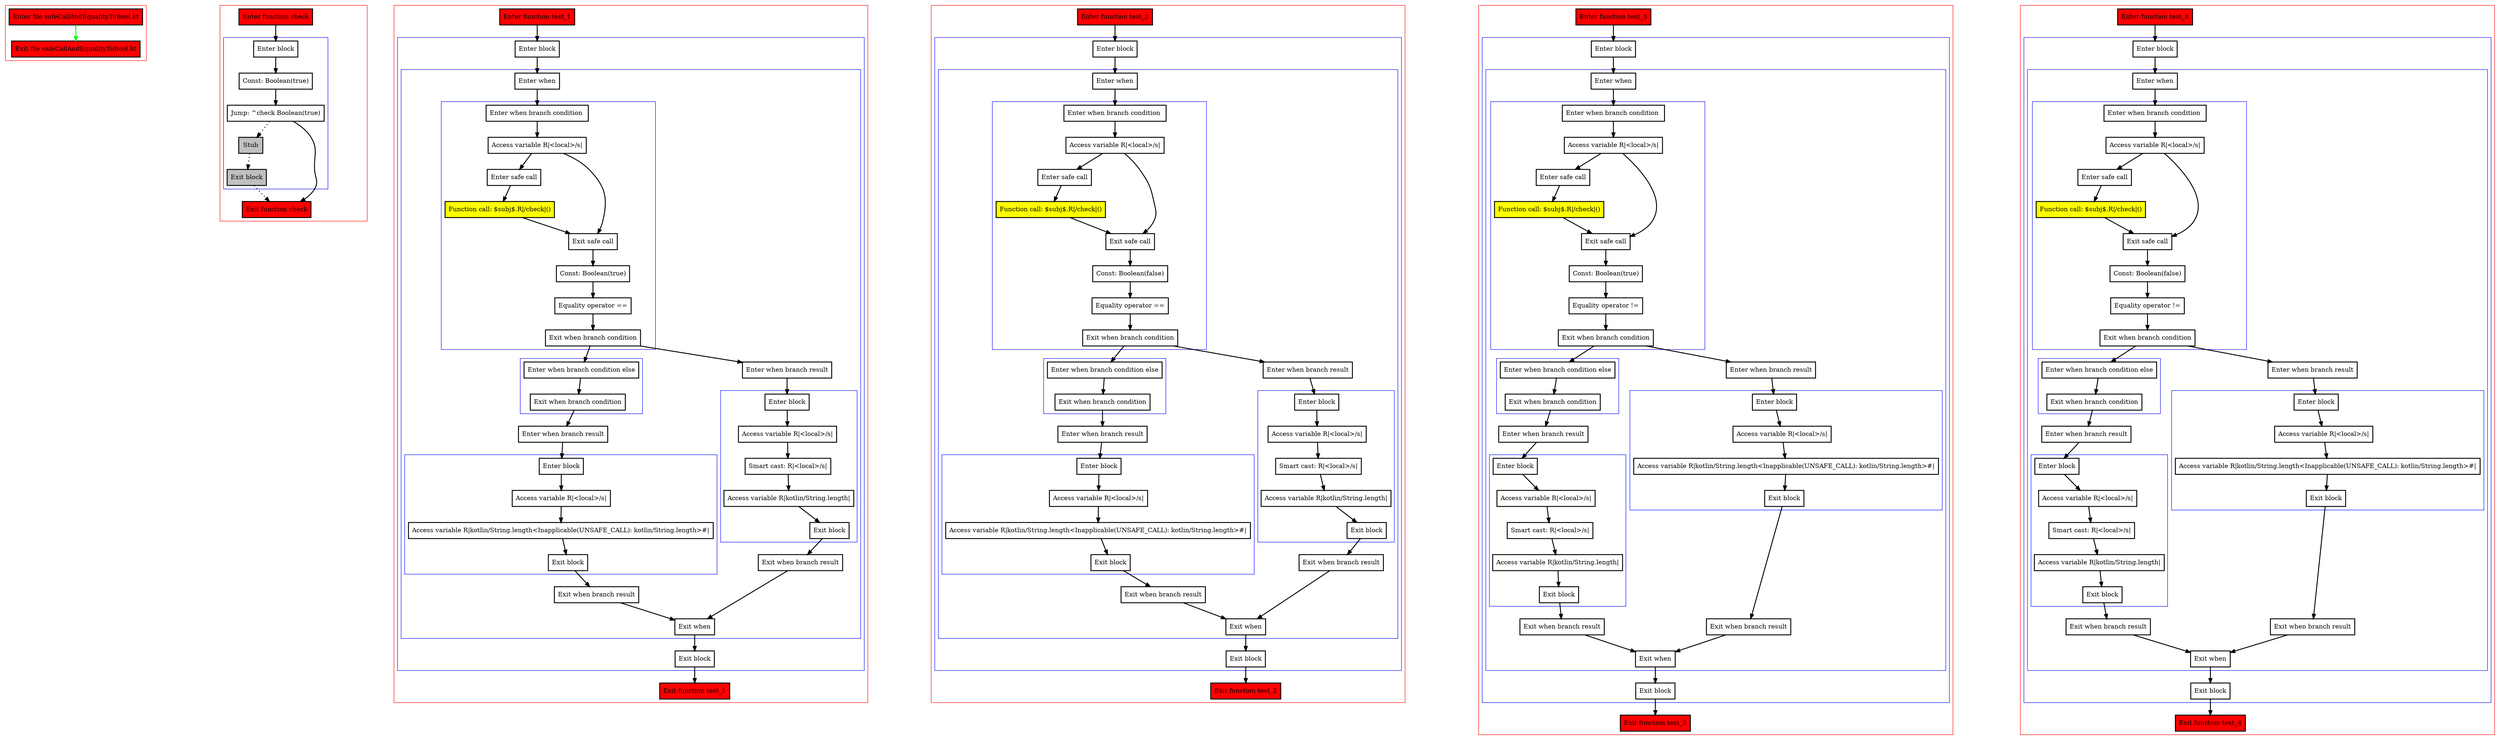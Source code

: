 digraph safeCallAndEqualityToBool_kt {
    graph [nodesep=3]
    node [shape=box penwidth=2]
    edge [penwidth=2]

    subgraph cluster_0 {
        color=red
        0 [label="Enter file safeCallAndEqualityToBool.kt" style="filled" fillcolor=red];
        1 [label="Exit file safeCallAndEqualityToBool.kt" style="filled" fillcolor=red];
    }
    0 -> {1} [color=green];

    subgraph cluster_1 {
        color=red
        2 [label="Enter function check" style="filled" fillcolor=red];
        subgraph cluster_2 {
            color=blue
            3 [label="Enter block"];
            4 [label="Const: Boolean(true)"];
            5 [label="Jump: ^check Boolean(true)"];
            6 [label="Stub" style="filled" fillcolor=gray];
            7 [label="Exit block" style="filled" fillcolor=gray];
        }
        8 [label="Exit function check" style="filled" fillcolor=red];
    }
    2 -> {3};
    3 -> {4};
    4 -> {5};
    5 -> {8};
    5 -> {6} [style=dotted];
    6 -> {7} [style=dotted];
    7 -> {8} [style=dotted];

    subgraph cluster_3 {
        color=red
        9 [label="Enter function test_1" style="filled" fillcolor=red];
        subgraph cluster_4 {
            color=blue
            10 [label="Enter block"];
            subgraph cluster_5 {
                color=blue
                11 [label="Enter when"];
                subgraph cluster_6 {
                    color=blue
                    12 [label="Enter when branch condition "];
                    13 [label="Access variable R|<local>/s|"];
                    14 [label="Enter safe call"];
                    15 [label="Function call: $subj$.R|/check|()" style="filled" fillcolor=yellow];
                    16 [label="Exit safe call"];
                    17 [label="Const: Boolean(true)"];
                    18 [label="Equality operator =="];
                    19 [label="Exit when branch condition"];
                }
                subgraph cluster_7 {
                    color=blue
                    20 [label="Enter when branch condition else"];
                    21 [label="Exit when branch condition"];
                }
                22 [label="Enter when branch result"];
                subgraph cluster_8 {
                    color=blue
                    23 [label="Enter block"];
                    24 [label="Access variable R|<local>/s|"];
                    25 [label="Access variable R|kotlin/String.length<Inapplicable(UNSAFE_CALL): kotlin/String.length>#|"];
                    26 [label="Exit block"];
                }
                27 [label="Exit when branch result"];
                28 [label="Enter when branch result"];
                subgraph cluster_9 {
                    color=blue
                    29 [label="Enter block"];
                    30 [label="Access variable R|<local>/s|"];
                    31 [label="Smart cast: R|<local>/s|"];
                    32 [label="Access variable R|kotlin/String.length|"];
                    33 [label="Exit block"];
                }
                34 [label="Exit when branch result"];
                35 [label="Exit when"];
            }
            36 [label="Exit block"];
        }
        37 [label="Exit function test_1" style="filled" fillcolor=red];
    }
    9 -> {10};
    10 -> {11};
    11 -> {12};
    12 -> {13};
    13 -> {14 16};
    14 -> {15};
    15 -> {16};
    16 -> {17};
    17 -> {18};
    18 -> {19};
    19 -> {20 28};
    20 -> {21};
    21 -> {22};
    22 -> {23};
    23 -> {24};
    24 -> {25};
    25 -> {26};
    26 -> {27};
    27 -> {35};
    28 -> {29};
    29 -> {30};
    30 -> {31};
    31 -> {32};
    32 -> {33};
    33 -> {34};
    34 -> {35};
    35 -> {36};
    36 -> {37};

    subgraph cluster_10 {
        color=red
        38 [label="Enter function test_2" style="filled" fillcolor=red];
        subgraph cluster_11 {
            color=blue
            39 [label="Enter block"];
            subgraph cluster_12 {
                color=blue
                40 [label="Enter when"];
                subgraph cluster_13 {
                    color=blue
                    41 [label="Enter when branch condition "];
                    42 [label="Access variable R|<local>/s|"];
                    43 [label="Enter safe call"];
                    44 [label="Function call: $subj$.R|/check|()" style="filled" fillcolor=yellow];
                    45 [label="Exit safe call"];
                    46 [label="Const: Boolean(false)"];
                    47 [label="Equality operator =="];
                    48 [label="Exit when branch condition"];
                }
                subgraph cluster_14 {
                    color=blue
                    49 [label="Enter when branch condition else"];
                    50 [label="Exit when branch condition"];
                }
                51 [label="Enter when branch result"];
                subgraph cluster_15 {
                    color=blue
                    52 [label="Enter block"];
                    53 [label="Access variable R|<local>/s|"];
                    54 [label="Access variable R|kotlin/String.length<Inapplicable(UNSAFE_CALL): kotlin/String.length>#|"];
                    55 [label="Exit block"];
                }
                56 [label="Exit when branch result"];
                57 [label="Enter when branch result"];
                subgraph cluster_16 {
                    color=blue
                    58 [label="Enter block"];
                    59 [label="Access variable R|<local>/s|"];
                    60 [label="Smart cast: R|<local>/s|"];
                    61 [label="Access variable R|kotlin/String.length|"];
                    62 [label="Exit block"];
                }
                63 [label="Exit when branch result"];
                64 [label="Exit when"];
            }
            65 [label="Exit block"];
        }
        66 [label="Exit function test_2" style="filled" fillcolor=red];
    }
    38 -> {39};
    39 -> {40};
    40 -> {41};
    41 -> {42};
    42 -> {43 45};
    43 -> {44};
    44 -> {45};
    45 -> {46};
    46 -> {47};
    47 -> {48};
    48 -> {49 57};
    49 -> {50};
    50 -> {51};
    51 -> {52};
    52 -> {53};
    53 -> {54};
    54 -> {55};
    55 -> {56};
    56 -> {64};
    57 -> {58};
    58 -> {59};
    59 -> {60};
    60 -> {61};
    61 -> {62};
    62 -> {63};
    63 -> {64};
    64 -> {65};
    65 -> {66};

    subgraph cluster_17 {
        color=red
        67 [label="Enter function test_3" style="filled" fillcolor=red];
        subgraph cluster_18 {
            color=blue
            68 [label="Enter block"];
            subgraph cluster_19 {
                color=blue
                69 [label="Enter when"];
                subgraph cluster_20 {
                    color=blue
                    70 [label="Enter when branch condition "];
                    71 [label="Access variable R|<local>/s|"];
                    72 [label="Enter safe call"];
                    73 [label="Function call: $subj$.R|/check|()" style="filled" fillcolor=yellow];
                    74 [label="Exit safe call"];
                    75 [label="Const: Boolean(true)"];
                    76 [label="Equality operator !="];
                    77 [label="Exit when branch condition"];
                }
                subgraph cluster_21 {
                    color=blue
                    78 [label="Enter when branch condition else"];
                    79 [label="Exit when branch condition"];
                }
                80 [label="Enter when branch result"];
                subgraph cluster_22 {
                    color=blue
                    81 [label="Enter block"];
                    82 [label="Access variable R|<local>/s|"];
                    83 [label="Smart cast: R|<local>/s|"];
                    84 [label="Access variable R|kotlin/String.length|"];
                    85 [label="Exit block"];
                }
                86 [label="Exit when branch result"];
                87 [label="Enter when branch result"];
                subgraph cluster_23 {
                    color=blue
                    88 [label="Enter block"];
                    89 [label="Access variable R|<local>/s|"];
                    90 [label="Access variable R|kotlin/String.length<Inapplicable(UNSAFE_CALL): kotlin/String.length>#|"];
                    91 [label="Exit block"];
                }
                92 [label="Exit when branch result"];
                93 [label="Exit when"];
            }
            94 [label="Exit block"];
        }
        95 [label="Exit function test_3" style="filled" fillcolor=red];
    }
    67 -> {68};
    68 -> {69};
    69 -> {70};
    70 -> {71};
    71 -> {72 74};
    72 -> {73};
    73 -> {74};
    74 -> {75};
    75 -> {76};
    76 -> {77};
    77 -> {78 87};
    78 -> {79};
    79 -> {80};
    80 -> {81};
    81 -> {82};
    82 -> {83};
    83 -> {84};
    84 -> {85};
    85 -> {86};
    86 -> {93};
    87 -> {88};
    88 -> {89};
    89 -> {90};
    90 -> {91};
    91 -> {92};
    92 -> {93};
    93 -> {94};
    94 -> {95};

    subgraph cluster_24 {
        color=red
        96 [label="Enter function test_4" style="filled" fillcolor=red];
        subgraph cluster_25 {
            color=blue
            97 [label="Enter block"];
            subgraph cluster_26 {
                color=blue
                98 [label="Enter when"];
                subgraph cluster_27 {
                    color=blue
                    99 [label="Enter when branch condition "];
                    100 [label="Access variable R|<local>/s|"];
                    101 [label="Enter safe call"];
                    102 [label="Function call: $subj$.R|/check|()" style="filled" fillcolor=yellow];
                    103 [label="Exit safe call"];
                    104 [label="Const: Boolean(false)"];
                    105 [label="Equality operator !="];
                    106 [label="Exit when branch condition"];
                }
                subgraph cluster_28 {
                    color=blue
                    107 [label="Enter when branch condition else"];
                    108 [label="Exit when branch condition"];
                }
                109 [label="Enter when branch result"];
                subgraph cluster_29 {
                    color=blue
                    110 [label="Enter block"];
                    111 [label="Access variable R|<local>/s|"];
                    112 [label="Smart cast: R|<local>/s|"];
                    113 [label="Access variable R|kotlin/String.length|"];
                    114 [label="Exit block"];
                }
                115 [label="Exit when branch result"];
                116 [label="Enter when branch result"];
                subgraph cluster_30 {
                    color=blue
                    117 [label="Enter block"];
                    118 [label="Access variable R|<local>/s|"];
                    119 [label="Access variable R|kotlin/String.length<Inapplicable(UNSAFE_CALL): kotlin/String.length>#|"];
                    120 [label="Exit block"];
                }
                121 [label="Exit when branch result"];
                122 [label="Exit when"];
            }
            123 [label="Exit block"];
        }
        124 [label="Exit function test_4" style="filled" fillcolor=red];
    }
    96 -> {97};
    97 -> {98};
    98 -> {99};
    99 -> {100};
    100 -> {101 103};
    101 -> {102};
    102 -> {103};
    103 -> {104};
    104 -> {105};
    105 -> {106};
    106 -> {107 116};
    107 -> {108};
    108 -> {109};
    109 -> {110};
    110 -> {111};
    111 -> {112};
    112 -> {113};
    113 -> {114};
    114 -> {115};
    115 -> {122};
    116 -> {117};
    117 -> {118};
    118 -> {119};
    119 -> {120};
    120 -> {121};
    121 -> {122};
    122 -> {123};
    123 -> {124};

}
